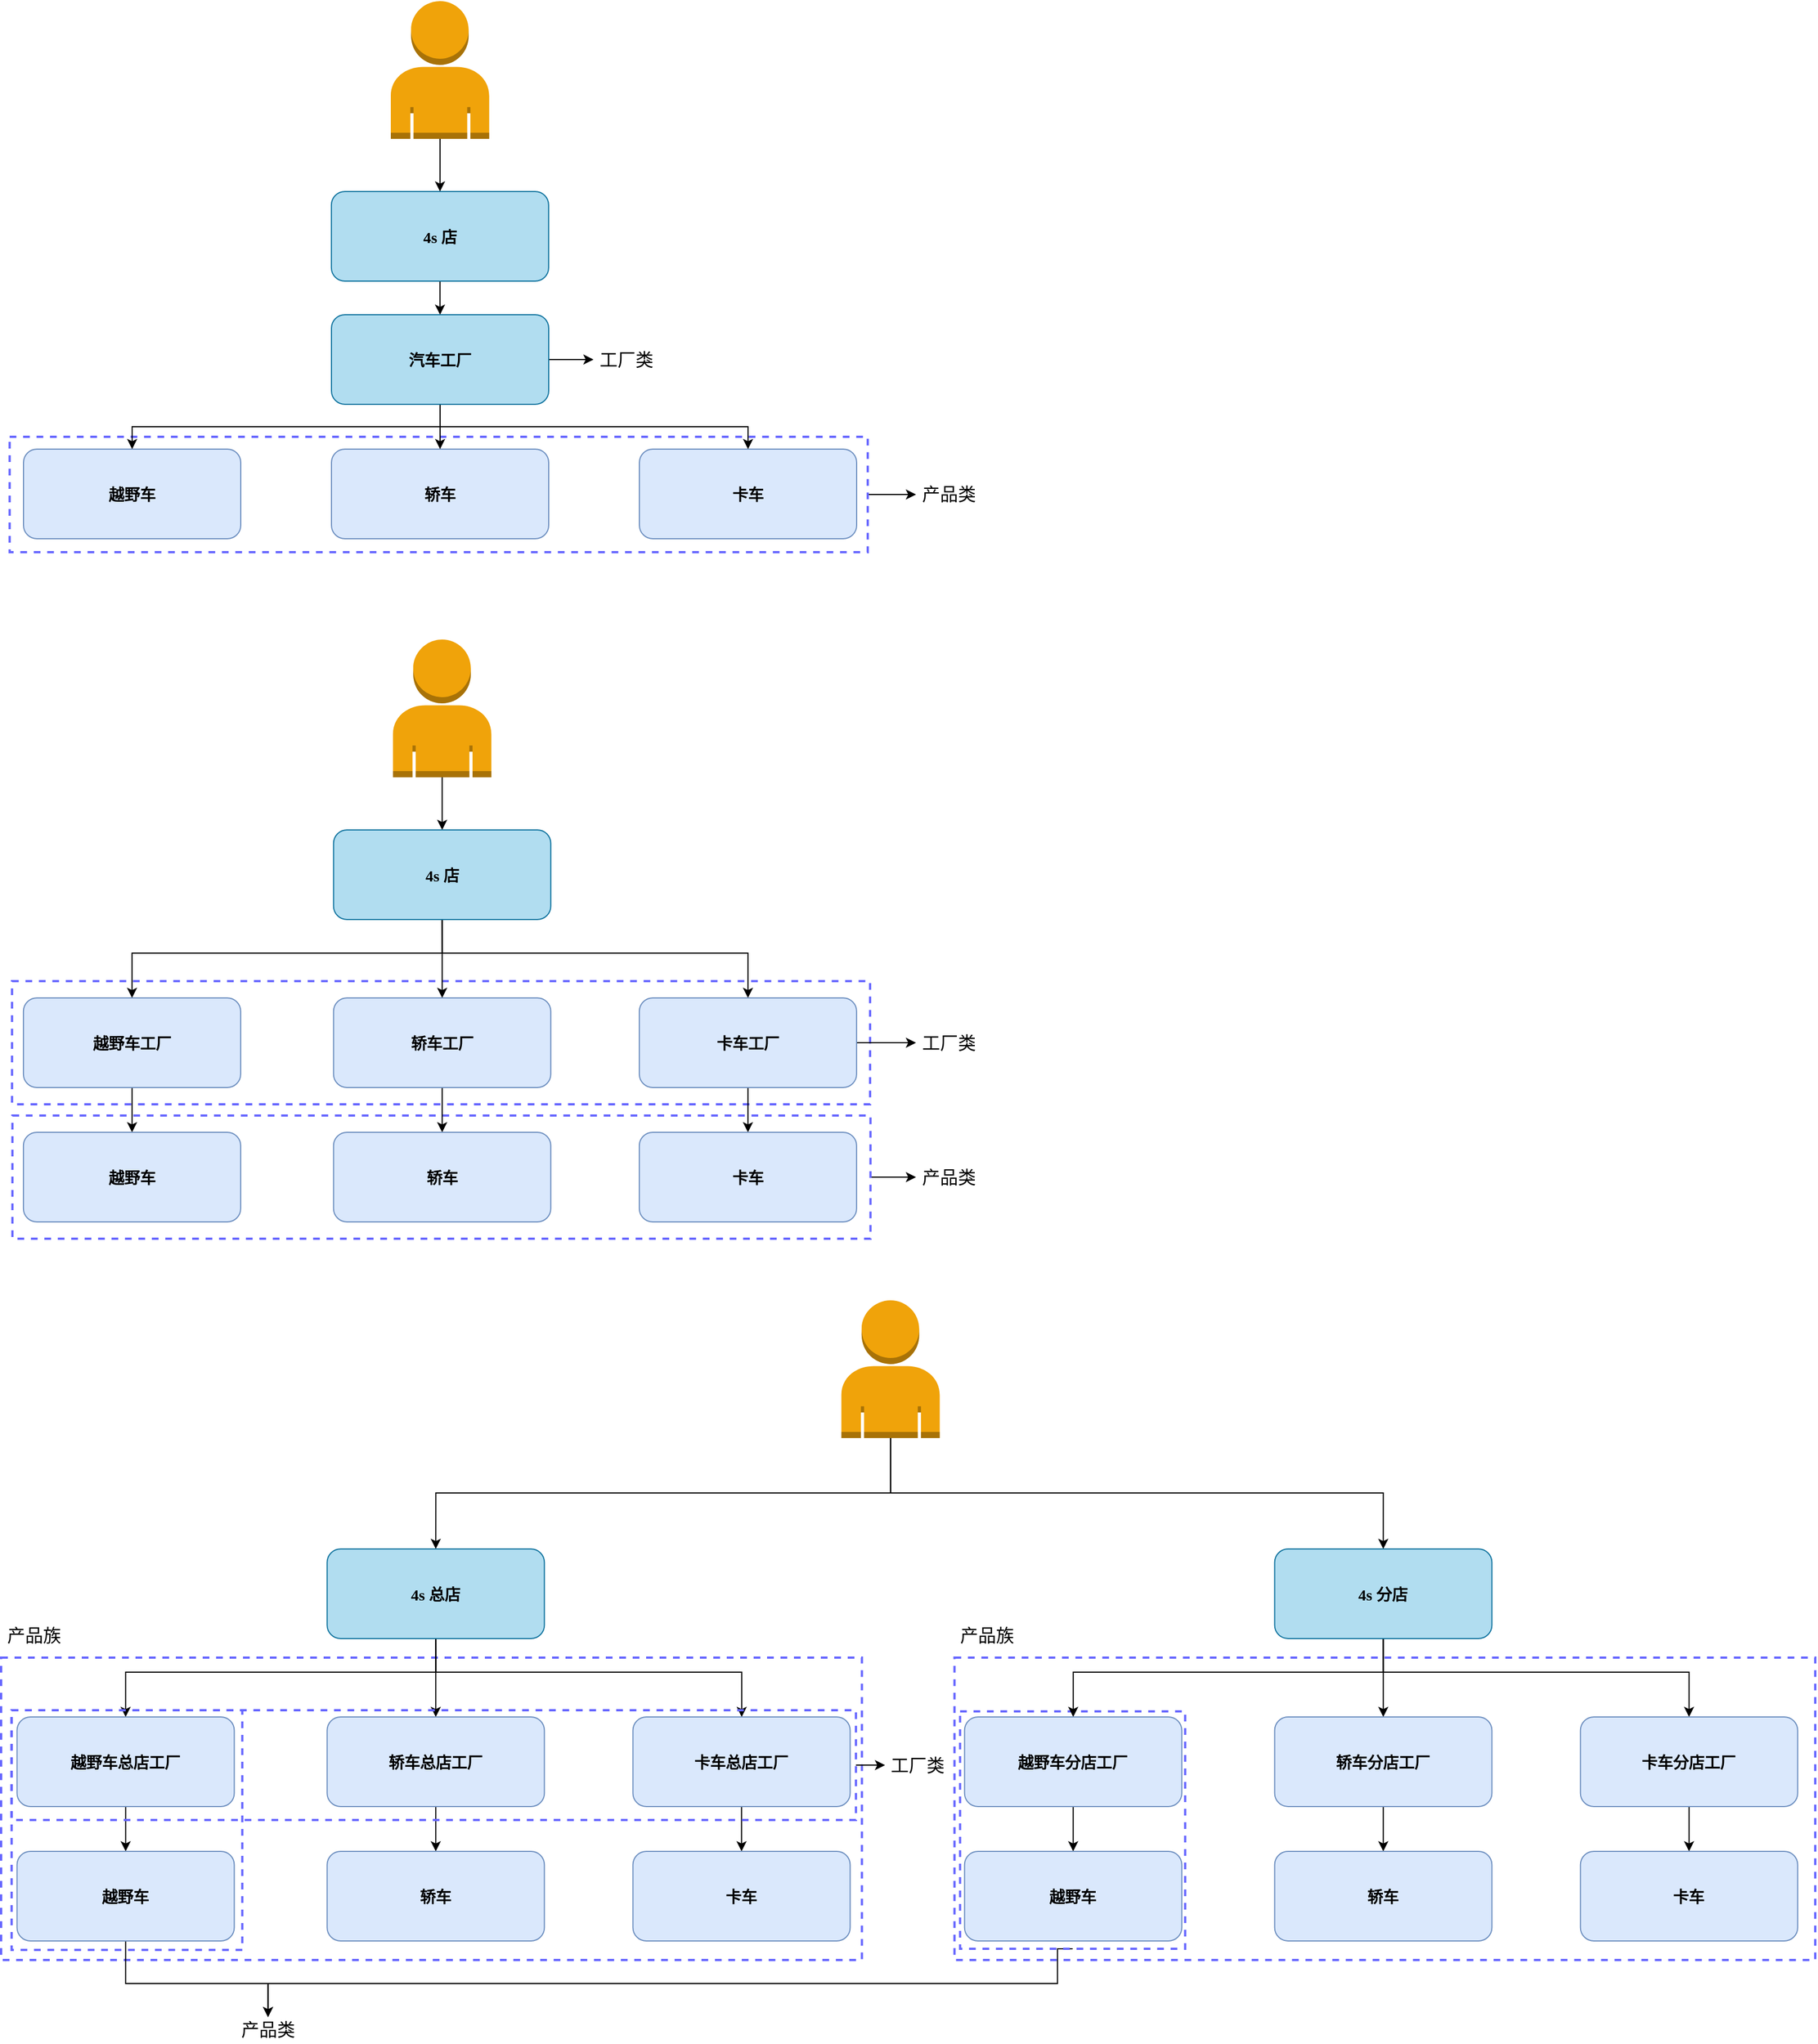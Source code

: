 <mxfile version="19.0.3" type="device"><diagram id="s53xxbJdMjtGZiuVGpMP" name="第 1 页"><mxGraphModel dx="36.7" dy="-2047.93" grid="0" gridSize="10" guides="1" tooltips="1" connect="1" arrows="1" fold="1" page="1" pageScale="1" pageWidth="827" pageHeight="1169" math="0" shadow="0"><root><mxCell id="0"/><mxCell id="1" parent="0"/><mxCell id="RAB4y9fWRi05oK35QXxx-172" value="" style="edgeStyle=orthogonalEdgeStyle;rounded=0;orthogonalLoop=1;jettySize=auto;html=1;fontFamily=Verdana;fontSize=16;" edge="1" parent="1" source="RAB4y9fWRi05oK35QXxx-169" target="RAB4y9fWRi05oK35QXxx-170"><mxGeometry relative="1" as="geometry"/></mxCell><mxCell id="RAB4y9fWRi05oK35QXxx-169" value="" style="rounded=0;whiteSpace=wrap;html=1;fontFamily=Verdana;fontSize=16;dashed=1;strokeWidth=2;strokeColor=#6666FF;fillColor=none;" vertex="1" parent="1"><mxGeometry x="29.64" y="1589" width="766.26" height="103" as="geometry"/></mxCell><mxCell id="RAB4y9fWRi05oK35QXxx-168" value="" style="edgeStyle=orthogonalEdgeStyle;rounded=0;orthogonalLoop=1;jettySize=auto;html=1;fontFamily=Verdana;fontSize=16;" edge="1" parent="1" source="RAB4y9fWRi05oK35QXxx-165" target="RAB4y9fWRi05oK35QXxx-166"><mxGeometry relative="1" as="geometry"/></mxCell><mxCell id="RAB4y9fWRi05oK35QXxx-165" value="" style="rounded=0;whiteSpace=wrap;html=1;fontFamily=Verdana;fontSize=16;dashed=1;strokeWidth=2;strokeColor=#6666FF;fillColor=none;" vertex="1" parent="1"><mxGeometry x="32.09" y="2195" width="766.26" height="110" as="geometry"/></mxCell><mxCell id="RAB4y9fWRi05oK35QXxx-163" value="" style="rounded=0;whiteSpace=wrap;html=1;fontFamily=Verdana;fontSize=16;dashed=1;strokeWidth=2;strokeColor=#6666FF;fillColor=none;" vertex="1" parent="1"><mxGeometry x="31.74" y="2075" width="766.26" height="110" as="geometry"/></mxCell><mxCell id="RAB4y9fWRi05oK35QXxx-138" value="" style="rounded=0;whiteSpace=wrap;html=1;fontFamily=Verdana;fontSize=16;dashed=1;strokeWidth=2;strokeColor=#6666FF;fillColor=none;" vertex="1" parent="1"><mxGeometry x="873.36" y="2679" width="768.71" height="270" as="geometry"/></mxCell><mxCell id="RAB4y9fWRi05oK35QXxx-136" value="" style="rounded=0;whiteSpace=wrap;html=1;fontFamily=Verdana;fontSize=16;dashed=1;strokeWidth=2;strokeColor=#6666FF;fillColor=none;" vertex="1" parent="1"><mxGeometry x="22" y="2679" width="768.71" height="270" as="geometry"/></mxCell><mxCell id="RAB4y9fWRi05oK35QXxx-144" style="edgeStyle=orthogonalEdgeStyle;rounded=0;orthogonalLoop=1;jettySize=auto;html=1;exitX=0.5;exitY=1;exitDx=0;exitDy=0;fontFamily=Verdana;fontSize=16;" edge="1" parent="1" source="RAB4y9fWRi05oK35QXxx-143" target="RAB4y9fWRi05oK35QXxx-140"><mxGeometry relative="1" as="geometry"><Array as="points"><mxPoint x="965.36" y="2970"/><mxPoint x="260.36" y="2970"/></Array></mxGeometry></mxCell><mxCell id="RAB4y9fWRi05oK35QXxx-143" value="" style="rounded=0;whiteSpace=wrap;html=1;dashed=1;fontFamily=Verdana;fontSize=16;strokeColor=#6666FF;strokeWidth=2;fillColor=none;" vertex="1" parent="1"><mxGeometry x="878.36" y="2727" width="201" height="212" as="geometry"/></mxCell><mxCell id="RAB4y9fWRi05oK35QXxx-142" value="" style="rounded=0;whiteSpace=wrap;html=1;dashed=1;fontFamily=Verdana;fontSize=16;strokeColor=#6666FF;strokeWidth=2;fillColor=none;" vertex="1" parent="1"><mxGeometry x="31.36" y="2726" width="206" height="214" as="geometry"/></mxCell><mxCell id="RAB4y9fWRi05oK35QXxx-68" value="" style="edgeStyle=orthogonalEdgeStyle;rounded=0;orthogonalLoop=1;jettySize=auto;html=1;fontFamily=Verdana;fontSize=16;entryX=0.5;entryY=0;entryDx=0;entryDy=0;" edge="1" parent="1" source="RAB4y9fWRi05oK35QXxx-2"><mxGeometry relative="1" as="geometry"><mxPoint x="413.93" y="1370" as="targetPoint"/></mxGeometry></mxCell><mxCell id="RAB4y9fWRi05oK35QXxx-2" value="" style="outlineConnect=0;dashed=0;verticalLabelPosition=bottom;verticalAlign=top;align=center;html=1;shape=mxgraph.aws3.user;fillColor=#f0a30a;shadow=0;labelBackgroundColor=none;sketch=0;fontFamily=Verdana;fontSize=18;strokeWidth=2;strokeColor=#BD7000;fontColor=#000000;aspect=fixed;" vertex="1" parent="1"><mxGeometry x="370" y="1200" width="87.86" height="123" as="geometry"/></mxCell><mxCell id="RAB4y9fWRi05oK35QXxx-101" value="" style="edgeStyle=orthogonalEdgeStyle;rounded=0;orthogonalLoop=1;jettySize=auto;html=1;fontFamily=Verdana;fontSize=16;" edge="1" parent="1" source="RAB4y9fWRi05oK35QXxx-78" target="RAB4y9fWRi05oK35QXxx-100"><mxGeometry relative="1" as="geometry"/></mxCell><mxCell id="RAB4y9fWRi05oK35QXxx-78" value="&lt;span style=&quot;font-size: 14px; font-weight: 700;&quot;&gt;4s 店&lt;/span&gt;" style="rounded=1;whiteSpace=wrap;html=1;fontFamily=Verdana;fontSize=16;fillColor=#b1ddf0;strokeColor=#10739e;" vertex="1" parent="1"><mxGeometry x="316.93" y="1370" width="194" height="80" as="geometry"/></mxCell><mxCell id="RAB4y9fWRi05oK35QXxx-79" value="&lt;span style=&quot;font-size: 14px; font-weight: 700;&quot;&gt;轿车&lt;/span&gt;" style="rounded=1;whiteSpace=wrap;html=1;fontFamily=Verdana;fontSize=16;fillColor=#dae8fc;strokeColor=#6c8ebf;" vertex="1" parent="1"><mxGeometry x="317" y="1600" width="194" height="80" as="geometry"/></mxCell><mxCell id="RAB4y9fWRi05oK35QXxx-80" value="&lt;span style=&quot;font-size: 14px; font-weight: 700;&quot;&gt;越野车&lt;/span&gt;" style="rounded=1;whiteSpace=wrap;html=1;fontFamily=Verdana;fontSize=16;fillColor=#dae8fc;strokeColor=#6c8ebf;" vertex="1" parent="1"><mxGeometry x="42" y="1600" width="194" height="80" as="geometry"/></mxCell><mxCell id="RAB4y9fWRi05oK35QXxx-81" value="&lt;span style=&quot;font-size: 14px; font-weight: 700;&quot;&gt;卡车&lt;/span&gt;" style="rounded=1;whiteSpace=wrap;html=1;fontFamily=Verdana;fontSize=16;fillColor=#dae8fc;strokeColor=#6c8ebf;" vertex="1" parent="1"><mxGeometry x="592" y="1600" width="194" height="80" as="geometry"/></mxCell><mxCell id="RAB4y9fWRi05oK35QXxx-85" value="" style="edgeStyle=orthogonalEdgeStyle;rounded=0;orthogonalLoop=1;jettySize=auto;html=1;fontFamily=Verdana;fontSize=16;entryX=0.5;entryY=0;entryDx=0;entryDy=0;" edge="1" parent="1" source="RAB4y9fWRi05oK35QXxx-86"><mxGeometry relative="1" as="geometry"><mxPoint x="415.86" y="1940" as="targetPoint"/></mxGeometry></mxCell><mxCell id="RAB4y9fWRi05oK35QXxx-86" value="" style="outlineConnect=0;dashed=0;verticalLabelPosition=bottom;verticalAlign=top;align=center;html=1;shape=mxgraph.aws3.user;fillColor=#f0a30a;shadow=0;labelBackgroundColor=none;sketch=0;fontFamily=Verdana;fontSize=18;strokeWidth=2;strokeColor=#BD7000;fontColor=#000000;aspect=fixed;" vertex="1" parent="1"><mxGeometry x="371.93" y="1770" width="87.86" height="123" as="geometry"/></mxCell><mxCell id="RAB4y9fWRi05oK35QXxx-87" value="" style="edgeStyle=orthogonalEdgeStyle;rounded=0;orthogonalLoop=1;jettySize=auto;html=1;fontFamily=Verdana;fontSize=16;" edge="1" parent="1" source="RAB4y9fWRi05oK35QXxx-90" target="RAB4y9fWRi05oK35QXxx-91"><mxGeometry relative="1" as="geometry"/></mxCell><mxCell id="RAB4y9fWRi05oK35QXxx-88" style="edgeStyle=orthogonalEdgeStyle;rounded=0;orthogonalLoop=1;jettySize=auto;html=1;fontFamily=Verdana;fontSize=16;exitX=0.5;exitY=1;exitDx=0;exitDy=0;" edge="1" parent="1" source="RAB4y9fWRi05oK35QXxx-90" target="RAB4y9fWRi05oK35QXxx-92"><mxGeometry relative="1" as="geometry"><mxPoint x="411.93" y="2020" as="sourcePoint"/><Array as="points"><mxPoint x="415.93" y="2030"/><mxPoint x="415.93" y="2050"/><mxPoint x="138.93" y="2050"/></Array></mxGeometry></mxCell><mxCell id="RAB4y9fWRi05oK35QXxx-89" style="edgeStyle=orthogonalEdgeStyle;rounded=0;orthogonalLoop=1;jettySize=auto;html=1;fontFamily=Verdana;fontSize=16;exitX=0.5;exitY=1;exitDx=0;exitDy=0;" edge="1" parent="1" source="RAB4y9fWRi05oK35QXxx-90" target="RAB4y9fWRi05oK35QXxx-93"><mxGeometry relative="1" as="geometry"><Array as="points"><mxPoint x="415.93" y="2050"/><mxPoint x="688.93" y="2050"/></Array></mxGeometry></mxCell><mxCell id="RAB4y9fWRi05oK35QXxx-90" value="&lt;span style=&quot;font-size: 14px; font-weight: 700;&quot;&gt;4s 店&lt;/span&gt;" style="rounded=1;whiteSpace=wrap;html=1;fontFamily=Verdana;fontSize=16;fillColor=#b1ddf0;strokeColor=#10739e;" vertex="1" parent="1"><mxGeometry x="318.86" y="1940" width="194" height="80" as="geometry"/></mxCell><mxCell id="RAB4y9fWRi05oK35QXxx-98" value="" style="edgeStyle=orthogonalEdgeStyle;rounded=0;orthogonalLoop=1;jettySize=auto;html=1;fontFamily=Verdana;fontSize=16;" edge="1" parent="1" source="RAB4y9fWRi05oK35QXxx-91" target="RAB4y9fWRi05oK35QXxx-94"><mxGeometry relative="1" as="geometry"/></mxCell><mxCell id="RAB4y9fWRi05oK35QXxx-91" value="&lt;span style=&quot;font-size: 14px; font-weight: 700;&quot;&gt;轿车&lt;/span&gt;&lt;span style=&quot;font-size: 14px; font-weight: 700;&quot;&gt;工厂&lt;/span&gt;" style="rounded=1;whiteSpace=wrap;html=1;fontFamily=Verdana;fontSize=16;fillColor=#dae8fc;strokeColor=#6c8ebf;" vertex="1" parent="1"><mxGeometry x="318.86" y="2090" width="194" height="80" as="geometry"/></mxCell><mxCell id="RAB4y9fWRi05oK35QXxx-97" value="" style="edgeStyle=orthogonalEdgeStyle;rounded=0;orthogonalLoop=1;jettySize=auto;html=1;fontFamily=Verdana;fontSize=16;" edge="1" parent="1" source="RAB4y9fWRi05oK35QXxx-92" target="RAB4y9fWRi05oK35QXxx-95"><mxGeometry relative="1" as="geometry"/></mxCell><mxCell id="RAB4y9fWRi05oK35QXxx-92" value="&lt;span style=&quot;font-size: 14px; font-weight: 700;&quot;&gt;越野车工厂&lt;/span&gt;" style="rounded=1;whiteSpace=wrap;html=1;fontFamily=Verdana;fontSize=16;fillColor=#dae8fc;strokeColor=#6c8ebf;" vertex="1" parent="1"><mxGeometry x="41.93" y="2090" width="194" height="80" as="geometry"/></mxCell><mxCell id="RAB4y9fWRi05oK35QXxx-99" value="" style="edgeStyle=orthogonalEdgeStyle;rounded=0;orthogonalLoop=1;jettySize=auto;html=1;fontFamily=Verdana;fontSize=16;" edge="1" parent="1" source="RAB4y9fWRi05oK35QXxx-93" target="RAB4y9fWRi05oK35QXxx-96"><mxGeometry relative="1" as="geometry"/></mxCell><mxCell id="RAB4y9fWRi05oK35QXxx-164" value="" style="edgeStyle=orthogonalEdgeStyle;rounded=0;orthogonalLoop=1;jettySize=auto;html=1;fontFamily=Verdana;fontSize=16;" edge="1" parent="1" source="RAB4y9fWRi05oK35QXxx-93" target="RAB4y9fWRi05oK35QXxx-152"><mxGeometry relative="1" as="geometry"/></mxCell><mxCell id="RAB4y9fWRi05oK35QXxx-93" value="&lt;span style=&quot;font-size: 14px; font-weight: 700;&quot;&gt;卡车&lt;/span&gt;&lt;span style=&quot;font-size: 14px; font-weight: 700;&quot;&gt;工厂&lt;/span&gt;" style="rounded=1;whiteSpace=wrap;html=1;fontFamily=Verdana;fontSize=16;fillColor=#dae8fc;strokeColor=#6c8ebf;" vertex="1" parent="1"><mxGeometry x="591.93" y="2090" width="194" height="80" as="geometry"/></mxCell><mxCell id="RAB4y9fWRi05oK35QXxx-94" value="&lt;span style=&quot;font-size: 14px; font-weight: 700;&quot;&gt;轿车&lt;/span&gt;" style="rounded=1;whiteSpace=wrap;html=1;fontFamily=Verdana;fontSize=16;fillColor=#dae8fc;strokeColor=#6c8ebf;" vertex="1" parent="1"><mxGeometry x="318.86" y="2210" width="194" height="80" as="geometry"/></mxCell><mxCell id="RAB4y9fWRi05oK35QXxx-95" value="&lt;span style=&quot;font-size: 14px; font-weight: 700;&quot;&gt;越野车&lt;/span&gt;" style="rounded=1;whiteSpace=wrap;html=1;fontFamily=Verdana;fontSize=16;fillColor=#dae8fc;strokeColor=#6c8ebf;" vertex="1" parent="1"><mxGeometry x="41.93" y="2210" width="194" height="80" as="geometry"/></mxCell><mxCell id="RAB4y9fWRi05oK35QXxx-96" value="&lt;span style=&quot;font-size: 14px; font-weight: 700;&quot;&gt;卡车&lt;/span&gt;" style="rounded=1;whiteSpace=wrap;html=1;fontFamily=Verdana;fontSize=16;fillColor=#dae8fc;strokeColor=#6c8ebf;" vertex="1" parent="1"><mxGeometry x="591.93" y="2210" width="194" height="80" as="geometry"/></mxCell><mxCell id="RAB4y9fWRi05oK35QXxx-102" value="" style="edgeStyle=orthogonalEdgeStyle;rounded=0;orthogonalLoop=1;jettySize=auto;html=1;fontFamily=Verdana;fontSize=16;" edge="1" parent="1" source="RAB4y9fWRi05oK35QXxx-100" target="RAB4y9fWRi05oK35QXxx-79"><mxGeometry relative="1" as="geometry"/></mxCell><mxCell id="RAB4y9fWRi05oK35QXxx-103" style="edgeStyle=orthogonalEdgeStyle;rounded=0;orthogonalLoop=1;jettySize=auto;html=1;entryX=0.5;entryY=0;entryDx=0;entryDy=0;fontFamily=Verdana;fontSize=16;exitX=0.5;exitY=1;exitDx=0;exitDy=0;" edge="1" parent="1" source="RAB4y9fWRi05oK35QXxx-100" target="RAB4y9fWRi05oK35QXxx-80"><mxGeometry relative="1" as="geometry"><Array as="points"><mxPoint x="414" y="1580"/><mxPoint x="139" y="1580"/></Array></mxGeometry></mxCell><mxCell id="RAB4y9fWRi05oK35QXxx-104" style="edgeStyle=orthogonalEdgeStyle;rounded=0;orthogonalLoop=1;jettySize=auto;html=1;fontFamily=Verdana;fontSize=16;exitX=0.5;exitY=1;exitDx=0;exitDy=0;" edge="1" parent="1" source="RAB4y9fWRi05oK35QXxx-100" target="RAB4y9fWRi05oK35QXxx-81"><mxGeometry relative="1" as="geometry"><Array as="points"><mxPoint x="414" y="1580"/><mxPoint x="689" y="1580"/></Array></mxGeometry></mxCell><mxCell id="RAB4y9fWRi05oK35QXxx-174" value="" style="edgeStyle=orthogonalEdgeStyle;rounded=0;orthogonalLoop=1;jettySize=auto;html=1;fontFamily=Verdana;fontSize=16;" edge="1" parent="1" source="RAB4y9fWRi05oK35QXxx-100" target="RAB4y9fWRi05oK35QXxx-173"><mxGeometry relative="1" as="geometry"/></mxCell><mxCell id="RAB4y9fWRi05oK35QXxx-100" value="&lt;span style=&quot;font-size: 14px; font-weight: 700;&quot;&gt;汽车工厂&lt;/span&gt;" style="rounded=1;whiteSpace=wrap;html=1;fontFamily=Verdana;fontSize=16;fillColor=#b1ddf0;strokeColor=#10739e;" vertex="1" parent="1"><mxGeometry x="317" y="1480" width="194" height="80" as="geometry"/></mxCell><mxCell id="RAB4y9fWRi05oK35QXxx-105" value="" style="edgeStyle=orthogonalEdgeStyle;rounded=0;orthogonalLoop=1;jettySize=auto;html=1;fontFamily=Verdana;fontSize=16;entryX=0.5;entryY=0;entryDx=0;entryDy=0;exitX=0.5;exitY=1;exitDx=0;exitDy=0;exitPerimeter=0;" edge="1" parent="1" source="RAB4y9fWRi05oK35QXxx-106"><mxGeometry relative="1" as="geometry"><mxPoint x="410.15" y="2582" as="targetPoint"/><Array as="points"><mxPoint x="816.36" y="2532"/><mxPoint x="410.36" y="2532"/></Array></mxGeometry></mxCell><mxCell id="RAB4y9fWRi05oK35QXxx-134" style="edgeStyle=orthogonalEdgeStyle;rounded=0;orthogonalLoop=1;jettySize=auto;html=1;fontFamily=Verdana;fontSize=16;entryX=0.5;entryY=0;entryDx=0;entryDy=0;" edge="1" parent="1" source="RAB4y9fWRi05oK35QXxx-106" target="RAB4y9fWRi05oK35QXxx-123"><mxGeometry relative="1" as="geometry"><mxPoint x="1278.36" y="2559" as="targetPoint"/><Array as="points"><mxPoint x="816.36" y="2532"/><mxPoint x="1256.36" y="2532"/></Array></mxGeometry></mxCell><mxCell id="RAB4y9fWRi05oK35QXxx-106" value="" style="outlineConnect=0;dashed=0;verticalLabelPosition=bottom;verticalAlign=top;align=center;html=1;shape=mxgraph.aws3.user;fillColor=#f0a30a;shadow=0;labelBackgroundColor=none;sketch=0;fontFamily=Verdana;fontSize=18;strokeWidth=2;strokeColor=#BD7000;fontColor=#000000;aspect=fixed;" vertex="1" parent="1"><mxGeometry x="772.36" y="2360" width="87.86" height="123" as="geometry"/></mxCell><mxCell id="RAB4y9fWRi05oK35QXxx-107" value="" style="edgeStyle=orthogonalEdgeStyle;rounded=0;orthogonalLoop=1;jettySize=auto;html=1;fontFamily=Verdana;fontSize=16;" edge="1" parent="1" source="RAB4y9fWRi05oK35QXxx-110" target="RAB4y9fWRi05oK35QXxx-112"><mxGeometry relative="1" as="geometry"/></mxCell><mxCell id="RAB4y9fWRi05oK35QXxx-108" style="edgeStyle=orthogonalEdgeStyle;rounded=0;orthogonalLoop=1;jettySize=auto;html=1;fontFamily=Verdana;fontSize=16;exitX=0.5;exitY=1;exitDx=0;exitDy=0;" edge="1" parent="1" source="RAB4y9fWRi05oK35QXxx-110" target="RAB4y9fWRi05oK35QXxx-114"><mxGeometry relative="1" as="geometry"><mxPoint x="406.22" y="2662" as="sourcePoint"/><Array as="points"><mxPoint x="410.22" y="2672"/><mxPoint x="410.22" y="2692"/><mxPoint x="133.22" y="2692"/></Array></mxGeometry></mxCell><mxCell id="RAB4y9fWRi05oK35QXxx-109" style="edgeStyle=orthogonalEdgeStyle;rounded=0;orthogonalLoop=1;jettySize=auto;html=1;fontFamily=Verdana;fontSize=16;exitX=0.5;exitY=1;exitDx=0;exitDy=0;" edge="1" parent="1" source="RAB4y9fWRi05oK35QXxx-110" target="RAB4y9fWRi05oK35QXxx-116"><mxGeometry relative="1" as="geometry"><Array as="points"><mxPoint x="410.36" y="2692"/><mxPoint x="683.36" y="2692"/></Array></mxGeometry></mxCell><mxCell id="RAB4y9fWRi05oK35QXxx-110" value="&lt;span style=&quot;font-size: 14px; font-weight: 700;&quot;&gt;4s 总店&lt;/span&gt;" style="rounded=1;whiteSpace=wrap;html=1;fontFamily=Verdana;fontSize=16;fillColor=#b1ddf0;strokeColor=#10739e;" vertex="1" parent="1"><mxGeometry x="313.15" y="2582" width="194" height="80" as="geometry"/></mxCell><mxCell id="RAB4y9fWRi05oK35QXxx-111" value="" style="edgeStyle=orthogonalEdgeStyle;rounded=0;orthogonalLoop=1;jettySize=auto;html=1;fontFamily=Verdana;fontSize=16;" edge="1" parent="1" source="RAB4y9fWRi05oK35QXxx-112" target="RAB4y9fWRi05oK35QXxx-117"><mxGeometry relative="1" as="geometry"/></mxCell><mxCell id="RAB4y9fWRi05oK35QXxx-112" value="&lt;span style=&quot;font-size: 14px; font-weight: 700;&quot;&gt;轿车&lt;/span&gt;&lt;span style=&quot;font-size: 14px; font-weight: 700;&quot;&gt;总店&lt;/span&gt;&lt;span style=&quot;font-size: 14px; font-weight: 700;&quot;&gt;工厂&lt;/span&gt;" style="rounded=1;whiteSpace=wrap;html=1;fontFamily=Verdana;fontSize=16;fillColor=#dae8fc;strokeColor=#6c8ebf;" vertex="1" parent="1"><mxGeometry x="313.15" y="2732" width="194" height="80" as="geometry"/></mxCell><mxCell id="RAB4y9fWRi05oK35QXxx-113" value="" style="edgeStyle=orthogonalEdgeStyle;rounded=0;orthogonalLoop=1;jettySize=auto;html=1;fontFamily=Verdana;fontSize=16;" edge="1" parent="1" source="RAB4y9fWRi05oK35QXxx-114" target="RAB4y9fWRi05oK35QXxx-118"><mxGeometry relative="1" as="geometry"/></mxCell><mxCell id="RAB4y9fWRi05oK35QXxx-114" value="&lt;span style=&quot;font-size: 14px; font-weight: 700;&quot;&gt;越野车总店工厂&lt;/span&gt;" style="rounded=1;whiteSpace=wrap;html=1;fontFamily=Verdana;fontSize=16;fillColor=#dae8fc;strokeColor=#6c8ebf;" vertex="1" parent="1"><mxGeometry x="36.22" y="2732" width="194" height="80" as="geometry"/></mxCell><mxCell id="RAB4y9fWRi05oK35QXxx-115" value="" style="edgeStyle=orthogonalEdgeStyle;rounded=0;orthogonalLoop=1;jettySize=auto;html=1;fontFamily=Verdana;fontSize=16;" edge="1" parent="1" source="RAB4y9fWRi05oK35QXxx-116" target="RAB4y9fWRi05oK35QXxx-119"><mxGeometry relative="1" as="geometry"/></mxCell><mxCell id="RAB4y9fWRi05oK35QXxx-116" value="&lt;span style=&quot;font-size: 14px; font-weight: 700;&quot;&gt;卡车&lt;/span&gt;&lt;span style=&quot;font-size: 14px; font-weight: 700;&quot;&gt;总店&lt;/span&gt;&lt;span style=&quot;font-size: 14px; font-weight: 700;&quot;&gt;工厂&lt;/span&gt;" style="rounded=1;whiteSpace=wrap;html=1;fontFamily=Verdana;fontSize=16;fillColor=#dae8fc;strokeColor=#6c8ebf;" vertex="1" parent="1"><mxGeometry x="586.22" y="2732" width="194" height="80" as="geometry"/></mxCell><mxCell id="RAB4y9fWRi05oK35QXxx-117" value="&lt;span style=&quot;font-size: 14px; font-weight: 700;&quot;&gt;轿车&lt;/span&gt;" style="rounded=1;whiteSpace=wrap;html=1;fontFamily=Verdana;fontSize=16;fillColor=#dae8fc;strokeColor=#6c8ebf;" vertex="1" parent="1"><mxGeometry x="313.15" y="2852" width="194" height="80" as="geometry"/></mxCell><mxCell id="RAB4y9fWRi05oK35QXxx-145" style="edgeStyle=orthogonalEdgeStyle;rounded=0;orthogonalLoop=1;jettySize=auto;html=1;fontFamily=Verdana;fontSize=16;" edge="1" parent="1" source="RAB4y9fWRi05oK35QXxx-118" target="RAB4y9fWRi05oK35QXxx-140"><mxGeometry relative="1" as="geometry"><Array as="points"><mxPoint x="133.36" y="2970"/><mxPoint x="260.36" y="2970"/></Array></mxGeometry></mxCell><mxCell id="RAB4y9fWRi05oK35QXxx-118" value="&lt;span style=&quot;font-size: 14px; font-weight: 700;&quot;&gt;越野车&lt;/span&gt;" style="rounded=1;whiteSpace=wrap;html=1;fontFamily=Verdana;fontSize=16;fillColor=#dae8fc;strokeColor=#6c8ebf;" vertex="1" parent="1"><mxGeometry x="36.22" y="2852" width="194" height="80" as="geometry"/></mxCell><mxCell id="RAB4y9fWRi05oK35QXxx-119" value="&lt;span style=&quot;font-size: 14px; font-weight: 700;&quot;&gt;卡车&lt;/span&gt;" style="rounded=1;whiteSpace=wrap;html=1;fontFamily=Verdana;fontSize=16;fillColor=#dae8fc;strokeColor=#6c8ebf;" vertex="1" parent="1"><mxGeometry x="586.22" y="2852" width="194" height="80" as="geometry"/></mxCell><mxCell id="RAB4y9fWRi05oK35QXxx-120" value="" style="edgeStyle=orthogonalEdgeStyle;rounded=0;orthogonalLoop=1;jettySize=auto;html=1;fontFamily=Verdana;fontSize=16;" edge="1" parent="1" source="RAB4y9fWRi05oK35QXxx-123" target="RAB4y9fWRi05oK35QXxx-125"><mxGeometry relative="1" as="geometry"/></mxCell><mxCell id="RAB4y9fWRi05oK35QXxx-121" style="edgeStyle=orthogonalEdgeStyle;rounded=0;orthogonalLoop=1;jettySize=auto;html=1;fontFamily=Verdana;fontSize=16;exitX=0.5;exitY=1;exitDx=0;exitDy=0;" edge="1" parent="1" source="RAB4y9fWRi05oK35QXxx-123" target="RAB4y9fWRi05oK35QXxx-127"><mxGeometry relative="1" as="geometry"><mxPoint x="1252.36" y="2662" as="sourcePoint"/><Array as="points"><mxPoint x="1256.36" y="2672"/><mxPoint x="1256.36" y="2692"/><mxPoint x="979.36" y="2692"/></Array></mxGeometry></mxCell><mxCell id="RAB4y9fWRi05oK35QXxx-122" style="edgeStyle=orthogonalEdgeStyle;rounded=0;orthogonalLoop=1;jettySize=auto;html=1;fontFamily=Verdana;fontSize=16;exitX=0.5;exitY=1;exitDx=0;exitDy=0;" edge="1" parent="1" source="RAB4y9fWRi05oK35QXxx-123" target="RAB4y9fWRi05oK35QXxx-129"><mxGeometry relative="1" as="geometry"><Array as="points"><mxPoint x="1256.36" y="2692"/><mxPoint x="1529.36" y="2692"/></Array></mxGeometry></mxCell><mxCell id="RAB4y9fWRi05oK35QXxx-123" value="&lt;span style=&quot;font-size: 14px; font-weight: 700;&quot;&gt;4s 分店&lt;/span&gt;" style="rounded=1;whiteSpace=wrap;html=1;fontFamily=Verdana;fontSize=16;fillColor=#b1ddf0;strokeColor=#10739e;" vertex="1" parent="1"><mxGeometry x="1159.29" y="2582" width="194" height="80" as="geometry"/></mxCell><mxCell id="RAB4y9fWRi05oK35QXxx-124" value="" style="edgeStyle=orthogonalEdgeStyle;rounded=0;orthogonalLoop=1;jettySize=auto;html=1;fontFamily=Verdana;fontSize=16;" edge="1" parent="1" source="RAB4y9fWRi05oK35QXxx-125" target="RAB4y9fWRi05oK35QXxx-130"><mxGeometry relative="1" as="geometry"/></mxCell><mxCell id="RAB4y9fWRi05oK35QXxx-125" value="&lt;span style=&quot;font-size: 14px; font-weight: 700;&quot;&gt;轿车&lt;/span&gt;&lt;span style=&quot;font-size: 14px; font-weight: 700;&quot;&gt;分店&lt;/span&gt;&lt;span style=&quot;font-size: 14px; font-weight: 700;&quot;&gt;工厂&lt;/span&gt;" style="rounded=1;whiteSpace=wrap;html=1;fontFamily=Verdana;fontSize=16;fillColor=#dae8fc;strokeColor=#6c8ebf;" vertex="1" parent="1"><mxGeometry x="1159.29" y="2732" width="194" height="80" as="geometry"/></mxCell><mxCell id="RAB4y9fWRi05oK35QXxx-126" value="" style="edgeStyle=orthogonalEdgeStyle;rounded=0;orthogonalLoop=1;jettySize=auto;html=1;fontFamily=Verdana;fontSize=16;" edge="1" parent="1" source="RAB4y9fWRi05oK35QXxx-127" target="RAB4y9fWRi05oK35QXxx-131"><mxGeometry relative="1" as="geometry"/></mxCell><mxCell id="RAB4y9fWRi05oK35QXxx-127" value="&lt;span style=&quot;font-size: 14px; font-weight: 700;&quot;&gt;越野车&lt;/span&gt;&lt;span style=&quot;font-size: 14px; font-weight: 700;&quot;&gt;分店&lt;/span&gt;&lt;span style=&quot;font-size: 14px; font-weight: 700;&quot;&gt;工厂&lt;/span&gt;" style="rounded=1;whiteSpace=wrap;html=1;fontFamily=Verdana;fontSize=16;fillColor=#dae8fc;strokeColor=#6c8ebf;" vertex="1" parent="1"><mxGeometry x="882.36" y="2732" width="194" height="80" as="geometry"/></mxCell><mxCell id="RAB4y9fWRi05oK35QXxx-128" value="" style="edgeStyle=orthogonalEdgeStyle;rounded=0;orthogonalLoop=1;jettySize=auto;html=1;fontFamily=Verdana;fontSize=16;" edge="1" parent="1" source="RAB4y9fWRi05oK35QXxx-129" target="RAB4y9fWRi05oK35QXxx-132"><mxGeometry relative="1" as="geometry"/></mxCell><mxCell id="RAB4y9fWRi05oK35QXxx-129" value="&lt;span style=&quot;font-size: 14px; font-weight: 700;&quot;&gt;卡车&lt;/span&gt;&lt;span style=&quot;font-size: 14px; font-weight: 700;&quot;&gt;分店&lt;/span&gt;&lt;span style=&quot;font-size: 14px; font-weight: 700;&quot;&gt;工厂&lt;/span&gt;" style="rounded=1;whiteSpace=wrap;html=1;fontFamily=Verdana;fontSize=16;fillColor=#dae8fc;strokeColor=#6c8ebf;" vertex="1" parent="1"><mxGeometry x="1432.36" y="2732" width="194" height="80" as="geometry"/></mxCell><mxCell id="RAB4y9fWRi05oK35QXxx-130" value="&lt;span style=&quot;font-size: 14px; font-weight: 700;&quot;&gt;轿车&lt;/span&gt;" style="rounded=1;whiteSpace=wrap;html=1;fontFamily=Verdana;fontSize=16;fillColor=#dae8fc;strokeColor=#6c8ebf;" vertex="1" parent="1"><mxGeometry x="1159.29" y="2852" width="194" height="80" as="geometry"/></mxCell><mxCell id="RAB4y9fWRi05oK35QXxx-131" value="&lt;span style=&quot;font-size: 14px; font-weight: 700;&quot;&gt;越野车&lt;/span&gt;" style="rounded=1;whiteSpace=wrap;html=1;fontFamily=Verdana;fontSize=16;fillColor=#dae8fc;strokeColor=#6c8ebf;" vertex="1" parent="1"><mxGeometry x="882.36" y="2852" width="194" height="80" as="geometry"/></mxCell><mxCell id="RAB4y9fWRi05oK35QXxx-177" style="edgeStyle=orthogonalEdgeStyle;rounded=0;orthogonalLoop=1;jettySize=auto;html=1;fontFamily=Verdana;fontSize=16;" edge="1" parent="1" source="RAB4y9fWRi05oK35QXxx-175" target="RAB4y9fWRi05oK35QXxx-176"><mxGeometry relative="1" as="geometry"/></mxCell><mxCell id="RAB4y9fWRi05oK35QXxx-175" value="" style="rounded=0;whiteSpace=wrap;html=1;fontFamily=Verdana;fontSize=16;dashed=1;strokeWidth=2;strokeColor=#6666FF;fillColor=none;" vertex="1" parent="1"><mxGeometry x="31.29" y="2726" width="754.07" height="98" as="geometry"/></mxCell><mxCell id="RAB4y9fWRi05oK35QXxx-132" value="&lt;span style=&quot;font-size: 14px; font-weight: 700;&quot;&gt;卡车&lt;/span&gt;" style="rounded=1;whiteSpace=wrap;html=1;fontFamily=Verdana;fontSize=16;fillColor=#dae8fc;strokeColor=#6c8ebf;" vertex="1" parent="1"><mxGeometry x="1432.36" y="2852" width="194" height="80" as="geometry"/></mxCell><mxCell id="RAB4y9fWRi05oK35QXxx-137" value="产品族" style="text;html=1;align=center;verticalAlign=middle;resizable=0;points=[];autosize=1;strokeColor=none;fillColor=none;fontSize=16;fontFamily=Verdana;" vertex="1" parent="1"><mxGeometry x="21.999" y="2647.998" width="58" height="23" as="geometry"/></mxCell><mxCell id="RAB4y9fWRi05oK35QXxx-139" value="产品族" style="text;html=1;align=center;verticalAlign=middle;resizable=0;points=[];autosize=1;strokeColor=none;fillColor=none;fontSize=16;fontFamily=Verdana;" vertex="1" parent="1"><mxGeometry x="873.359" y="2647.998" width="58" height="23" as="geometry"/></mxCell><mxCell id="RAB4y9fWRi05oK35QXxx-140" value="产品类" style="text;html=1;align=center;verticalAlign=middle;resizable=0;points=[];autosize=1;strokeColor=none;fillColor=none;fontSize=16;fontFamily=Verdana;" vertex="1" parent="1"><mxGeometry x="231.359" y="2999.998" width="58" height="23" as="geometry"/></mxCell><mxCell id="RAB4y9fWRi05oK35QXxx-152" value="工厂类" style="text;html=1;align=center;verticalAlign=middle;resizable=0;points=[];autosize=1;strokeColor=none;fillColor=none;fontSize=16;fontFamily=Verdana;" vertex="1" parent="1"><mxGeometry x="839.003" y="2118.496" width="58" height="23" as="geometry"/></mxCell><mxCell id="RAB4y9fWRi05oK35QXxx-166" value="产品类" style="text;html=1;align=center;verticalAlign=middle;resizable=0;points=[];autosize=1;strokeColor=none;fillColor=none;fontSize=16;fontFamily=Verdana;" vertex="1" parent="1"><mxGeometry x="839.003" y="2238.496" width="58" height="23" as="geometry"/></mxCell><mxCell id="RAB4y9fWRi05oK35QXxx-170" value="产品类" style="text;html=1;align=center;verticalAlign=middle;resizable=0;points=[];autosize=1;strokeColor=none;fillColor=none;fontSize=16;fontFamily=Verdana;" vertex="1" parent="1"><mxGeometry x="839.003" y="1628.996" width="58" height="23" as="geometry"/></mxCell><mxCell id="RAB4y9fWRi05oK35QXxx-173" value="工厂类" style="text;html=1;align=center;verticalAlign=middle;resizable=0;points=[];autosize=1;strokeColor=none;fillColor=none;fontSize=16;fontFamily=Verdana;" vertex="1" parent="1"><mxGeometry x="551.003" y="1508.496" width="58" height="23" as="geometry"/></mxCell><mxCell id="RAB4y9fWRi05oK35QXxx-176" value="工厂类" style="text;html=1;align=center;verticalAlign=middle;resizable=0;points=[];autosize=1;strokeColor=none;fillColor=none;fontSize=16;fontFamily=Verdana;" vertex="1" parent="1"><mxGeometry x="811.363" y="2763.496" width="58" height="23" as="geometry"/></mxCell></root></mxGraphModel></diagram></mxfile>